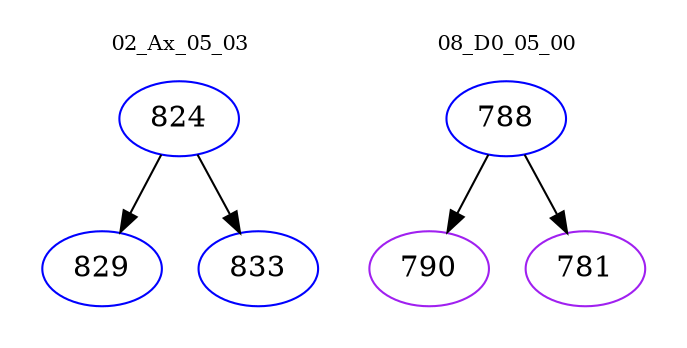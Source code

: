 digraph{
subgraph cluster_0 {
color = white
label = "02_Ax_05_03";
fontsize=10;
T0_824 [label="824", color="blue"]
T0_824 -> T0_829 [color="black"]
T0_829 [label="829", color="blue"]
T0_824 -> T0_833 [color="black"]
T0_833 [label="833", color="blue"]
}
subgraph cluster_1 {
color = white
label = "08_D0_05_00";
fontsize=10;
T1_788 [label="788", color="blue"]
T1_788 -> T1_790 [color="black"]
T1_790 [label="790", color="purple"]
T1_788 -> T1_781 [color="black"]
T1_781 [label="781", color="purple"]
}
}
